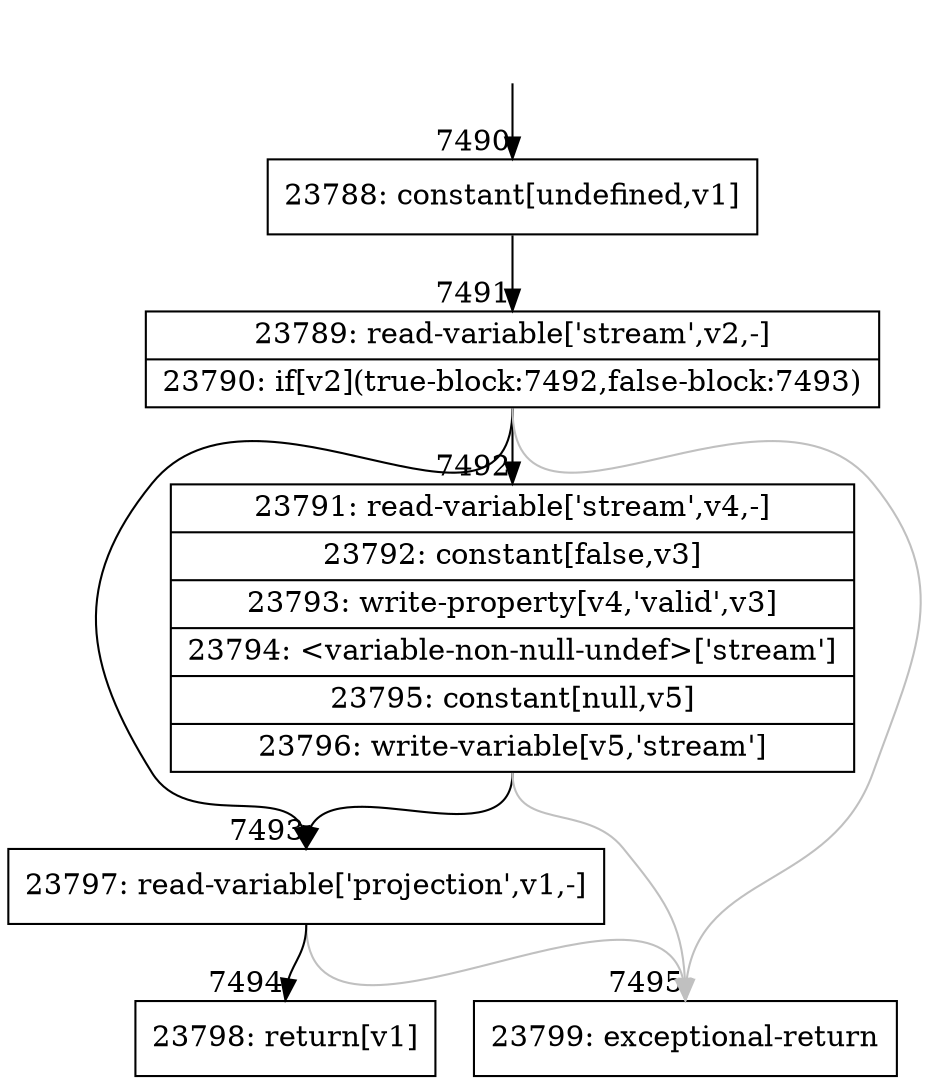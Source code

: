 digraph {
rankdir="TD"
BB_entry705[shape=none,label=""];
BB_entry705 -> BB7490 [tailport=s, headport=n, headlabel="    7490"]
BB7490 [shape=record label="{23788: constant[undefined,v1]}" ] 
BB7490 -> BB7491 [tailport=s, headport=n, headlabel="      7491"]
BB7491 [shape=record label="{23789: read-variable['stream',v2,-]|23790: if[v2](true-block:7492,false-block:7493)}" ] 
BB7491 -> BB7492 [tailport=s, headport=n, headlabel="      7492"]
BB7491 -> BB7493 [tailport=s, headport=n, headlabel="      7493"]
BB7491 -> BB7495 [tailport=s, headport=n, color=gray, headlabel="      7495"]
BB7492 [shape=record label="{23791: read-variable['stream',v4,-]|23792: constant[false,v3]|23793: write-property[v4,'valid',v3]|23794: \<variable-non-null-undef\>['stream']|23795: constant[null,v5]|23796: write-variable[v5,'stream']}" ] 
BB7492 -> BB7493 [tailport=s, headport=n]
BB7492 -> BB7495 [tailport=s, headport=n, color=gray]
BB7493 [shape=record label="{23797: read-variable['projection',v1,-]}" ] 
BB7493 -> BB7494 [tailport=s, headport=n, headlabel="      7494"]
BB7493 -> BB7495 [tailport=s, headport=n, color=gray]
BB7494 [shape=record label="{23798: return[v1]}" ] 
BB7495 [shape=record label="{23799: exceptional-return}" ] 
//#$~ 4370
}
